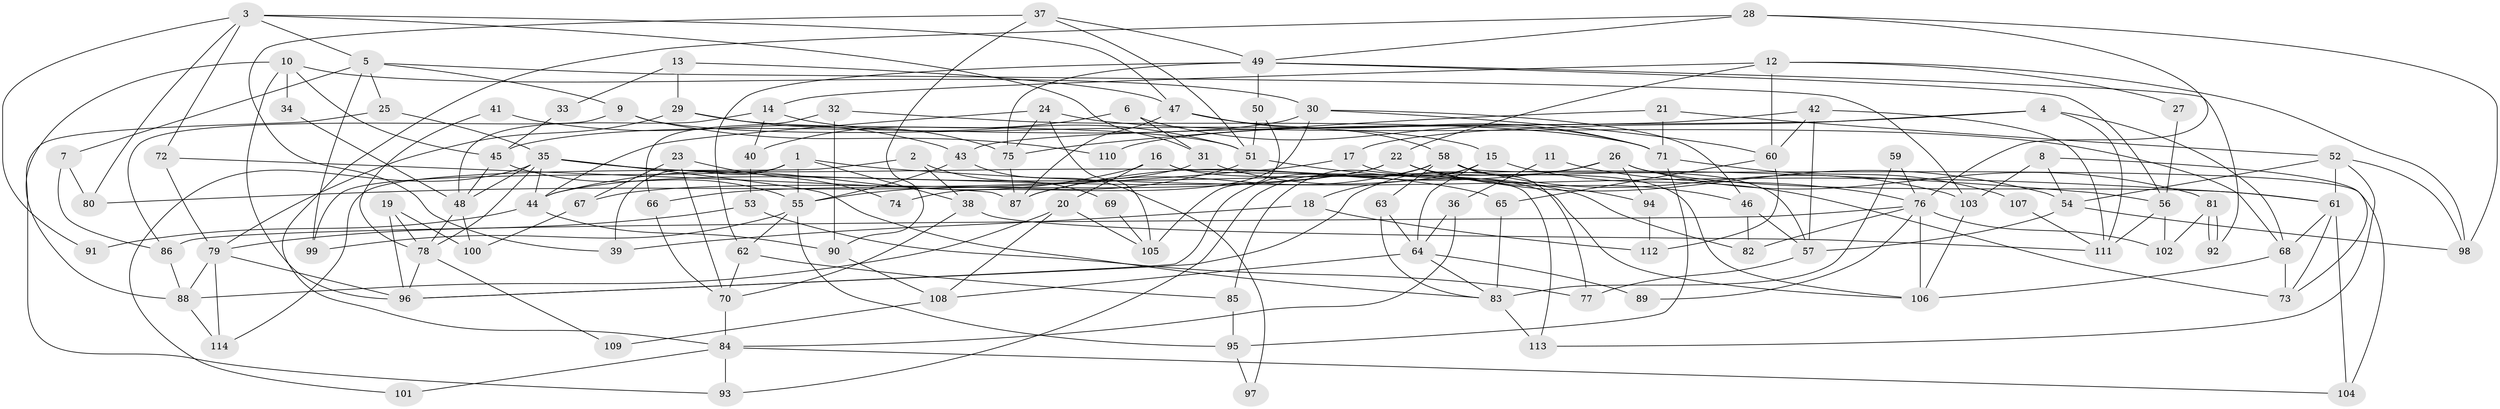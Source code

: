 // Generated by graph-tools (version 1.1) at 2025/15/03/09/25 04:15:15]
// undirected, 114 vertices, 228 edges
graph export_dot {
graph [start="1"]
  node [color=gray90,style=filled];
  1;
  2;
  3;
  4;
  5;
  6;
  7;
  8;
  9;
  10;
  11;
  12;
  13;
  14;
  15;
  16;
  17;
  18;
  19;
  20;
  21;
  22;
  23;
  24;
  25;
  26;
  27;
  28;
  29;
  30;
  31;
  32;
  33;
  34;
  35;
  36;
  37;
  38;
  39;
  40;
  41;
  42;
  43;
  44;
  45;
  46;
  47;
  48;
  49;
  50;
  51;
  52;
  53;
  54;
  55;
  56;
  57;
  58;
  59;
  60;
  61;
  62;
  63;
  64;
  65;
  66;
  67;
  68;
  69;
  70;
  71;
  72;
  73;
  74;
  75;
  76;
  77;
  78;
  79;
  80;
  81;
  82;
  83;
  84;
  85;
  86;
  87;
  88;
  89;
  90;
  91;
  92;
  93;
  94;
  95;
  96;
  97;
  98;
  99;
  100;
  101;
  102;
  103;
  104;
  105;
  106;
  107;
  108;
  109;
  110;
  111;
  112;
  113;
  114;
  1 -- 61;
  1 -- 38;
  1 -- 39;
  1 -- 55;
  1 -- 99;
  2 -- 38;
  2 -- 114;
  2 -- 69;
  3 -- 47;
  3 -- 80;
  3 -- 5;
  3 -- 31;
  3 -- 72;
  3 -- 91;
  4 -- 111;
  4 -- 68;
  4 -- 17;
  4 -- 43;
  5 -- 103;
  5 -- 7;
  5 -- 9;
  5 -- 25;
  5 -- 99;
  6 -- 31;
  6 -- 40;
  6 -- 71;
  7 -- 86;
  7 -- 80;
  8 -- 73;
  8 -- 54;
  8 -- 103;
  9 -- 15;
  9 -- 86;
  9 -- 110;
  10 -- 96;
  10 -- 45;
  10 -- 30;
  10 -- 34;
  10 -- 88;
  11 -- 36;
  11 -- 76;
  12 -- 98;
  12 -- 22;
  12 -- 14;
  12 -- 27;
  12 -- 60;
  13 -- 29;
  13 -- 47;
  13 -- 33;
  14 -- 51;
  14 -- 40;
  14 -- 48;
  15 -- 73;
  15 -- 85;
  15 -- 18;
  15 -- 64;
  16 -- 44;
  16 -- 113;
  16 -- 20;
  16 -- 106;
  17 -- 106;
  17 -- 80;
  18 -- 39;
  18 -- 112;
  19 -- 78;
  19 -- 96;
  19 -- 100;
  20 -- 105;
  20 -- 88;
  20 -- 108;
  21 -- 75;
  21 -- 71;
  21 -- 52;
  22 -- 57;
  22 -- 44;
  22 -- 46;
  22 -- 54;
  22 -- 67;
  23 -- 70;
  23 -- 67;
  23 -- 74;
  24 -- 75;
  24 -- 44;
  24 -- 68;
  24 -- 105;
  25 -- 93;
  25 -- 35;
  26 -- 61;
  26 -- 96;
  26 -- 81;
  26 -- 87;
  26 -- 94;
  27 -- 56;
  28 -- 76;
  28 -- 49;
  28 -- 84;
  28 -- 98;
  29 -- 79;
  29 -- 51;
  29 -- 75;
  30 -- 45;
  30 -- 46;
  30 -- 60;
  30 -- 74;
  31 -- 82;
  31 -- 66;
  32 -- 66;
  32 -- 90;
  32 -- 71;
  33 -- 45;
  34 -- 48;
  35 -- 78;
  35 -- 44;
  35 -- 48;
  35 -- 56;
  35 -- 65;
  35 -- 83;
  35 -- 101;
  36 -- 84;
  36 -- 64;
  37 -- 51;
  37 -- 49;
  37 -- 39;
  37 -- 90;
  38 -- 111;
  38 -- 70;
  40 -- 53;
  41 -- 43;
  41 -- 78;
  42 -- 57;
  42 -- 60;
  42 -- 110;
  42 -- 111;
  43 -- 55;
  43 -- 97;
  44 -- 90;
  44 -- 91;
  45 -- 48;
  45 -- 55;
  46 -- 57;
  46 -- 82;
  47 -- 87;
  47 -- 71;
  47 -- 58;
  48 -- 78;
  48 -- 100;
  49 -- 75;
  49 -- 56;
  49 -- 50;
  49 -- 62;
  49 -- 92;
  50 -- 51;
  50 -- 105;
  51 -- 55;
  51 -- 94;
  52 -- 54;
  52 -- 61;
  52 -- 98;
  52 -- 113;
  53 -- 79;
  53 -- 77;
  54 -- 98;
  54 -- 57;
  55 -- 99;
  55 -- 62;
  55 -- 95;
  56 -- 102;
  56 -- 111;
  57 -- 77;
  58 -- 63;
  58 -- 77;
  58 -- 87;
  58 -- 93;
  58 -- 96;
  58 -- 103;
  58 -- 104;
  59 -- 76;
  59 -- 83;
  60 -- 65;
  60 -- 112;
  61 -- 68;
  61 -- 73;
  61 -- 104;
  62 -- 70;
  62 -- 85;
  63 -- 83;
  63 -- 64;
  64 -- 83;
  64 -- 89;
  64 -- 108;
  65 -- 83;
  66 -- 70;
  67 -- 100;
  68 -- 106;
  68 -- 73;
  69 -- 105;
  70 -- 84;
  71 -- 95;
  71 -- 107;
  72 -- 87;
  72 -- 79;
  75 -- 87;
  76 -- 86;
  76 -- 106;
  76 -- 82;
  76 -- 89;
  76 -- 102;
  78 -- 96;
  78 -- 109;
  79 -- 88;
  79 -- 96;
  79 -- 114;
  81 -- 92;
  81 -- 92;
  81 -- 102;
  83 -- 113;
  84 -- 104;
  84 -- 93;
  84 -- 101;
  85 -- 95;
  86 -- 88;
  88 -- 114;
  90 -- 108;
  94 -- 112;
  95 -- 97;
  103 -- 106;
  107 -- 111;
  108 -- 109;
}
